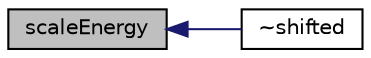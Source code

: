 digraph "scaleEnergy"
{
  bgcolor="transparent";
  edge [fontname="Helvetica",fontsize="10",labelfontname="Helvetica",labelfontsize="10"];
  node [fontname="Helvetica",fontsize="10",shape=record];
  rankdir="LR";
  Node1 [label="scaleEnergy",height=0.2,width=0.4,color="black", fillcolor="grey75", style="filled", fontcolor="black"];
  Node1 -> Node2 [dir="back",color="midnightblue",fontsize="10",style="solid",fontname="Helvetica"];
  Node2 [label="~shifted",height=0.2,width=0.4,color="black",URL="$a02355.html#ac0de3b5db58643e98c3d9e8043e3f4cf",tooltip="Destructor. "];
}
